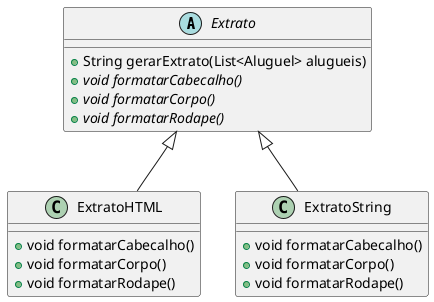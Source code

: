 @startuml locadora

abstract class Extrato {
    + String gerarExtrato(List<Aluguel> alugueis)
    + {abstract} void formatarCabecalho()
    + {abstract} void formatarCorpo()
    + {abstract} void formatarRodape()

}

class ExtratoHTML {
    
    + void formatarCabecalho()
    + void formatarCorpo()
    + void formatarRodape()
}

class ExtratoString {

    + void formatarCabecalho()
    + void formatarCorpo()
    + void formatarRodape()
}

class ExtratoHTML extends Extrato
class ExtratoString extends Extrato

@enduml